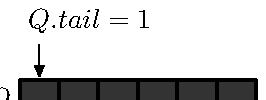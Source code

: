 input TEX;

vardef texlabel@#(expr strname, pos) text p =
	label@#(TEX(strname), pos) p
enddef;

vardef mathlabel@#(expr strname, pos) text p =
	label@#(TEX("$" & strname & "$"), pos) p
enddef;

% A start at 1
vardef enqueue(suffix Q)(expr x) :=
	save tail,head;
	numeric oldtail, tail, head;
	oldtail := Q.tail;
	tail := Q.tail;
	head := Q.head;

	if tail = Q.max_len:
		tail := 1;
	else:
		tail := tail + 1;
	fi;

	exitif tail = head;


	Q[oldtail] := x;
	Q.tail := tail;
enddef;

vardef dequeue(suffix Q) :=
	save tail,head;
	numeric tail, head;
	tail := Q.tail;
	head := Q.head;

	exitif tail = head;

	if head = Q.max_len:
		Q.head := 1;
	else:
		head := head + 1;
		Q.head := head;
	fi;
enddef;

vardef img_queue(suffix Q) :=
image(
	numeric gsize;
	gsize := .5cm;

	path pelement;
	pelement := unitsquare shifted(-0.5,-0.5) scaled gsize;
	mathlabel("Q", (0,0));
	mathlabel.rt("Q.head = " & decimal(Q.head), (Q.head-0.5, -2) scaled gsize);
	drawarrow ((Q.head, -1.4)--(Q.head,-0.6)) scaled gsize;
	mathlabel.rt("Q.tail = " & decimal(Q.tail), (Q.tail-0.5,  2) scaled gsize);
	drawarrow ((Q.tail,  1.4)--(Q.tail, 0.6)) scaled gsize;
	for i = 1 upto Q.max_len:
		boolean has_ele;
		if Q.head < Q.tail:
			if (Q.head <= i) and (i < Q.tail):
				has_ele := true;
			else:
				has_ele := false;
			fi;
		elseif Q.tail < Q.head:
			if (Q.tail <= i) and (i < Q.head):
				has_ele := false;
			else:
				has_ele := true;
			fi;
		else:	% Q.tail = Q.head
			has_ele := false;
		fi;

		pair elepos, idxpos;
		elepos := (i, 0) scaled gsize;
		idxpos := (i, 1) scaled gsize;

		color bkcolor;
		if has_ele:
			bkcolor := 0.8 white;
		else:
			bkcolor := 0.2 white;
		fi;
		fill (pelement shifted elepos) withcolor bkcolor;
		draw (pelement shifted elepos) withcolor black withpen (pencircle scaled 0.1 scaled gsize);

		if has_ele:
			mathlabel(decimal(Q[i]), elepos);
		fi;

		%mathlabel(decimal(i), idxpos); %container idx
	endfor;
)
enddef;

vardef imgTenOneThree(expr idx) :=
image(
	numeric Q[];
	numeric Q.head, Q.tail, Q.max_len;
	Q.head := 1;	% data length
	Q.tail := 1;
	Q.max_len := 6;	% container length

	numeric cnt;
	cnt := 1;

	if idx = cnt:
		draw img_queue(Q);
	fi;
	cnt := cnt + 1;

	enqueue(Q)(4);

	if idx = cnt:
		draw img_queue(Q);
	fi;
	cnt := cnt + 1;

	enqueue(Q)(1);

	if idx = cnt:
		draw img_queue(Q);
	fi;
	cnt := cnt + 1;

	enqueue(Q)(3);

	if idx = cnt:
		draw img_queue(Q);
	fi;
	cnt := cnt + 1;

	dequeue(Q);

	if idx = cnt:
		draw img_queue(Q);
	fi;
	cnt := cnt + 1;

	enqueue(Q)(8);

	if idx = cnt:
		draw img_queue(Q);
	fi;
	cnt := cnt + 1;

	dequeue(Q);

	if idx = cnt:
		draw img_queue(Q);
	fi;
	cnt := cnt + 1;
)
enddef;

beginfig(1);
	draw imgTenOneThree(1);
endfig;

beginfig(2);
	draw imgTenOneThree(2);
endfig;

beginfig(3);
	draw imgTenOneThree(3);
endfig;

beginfig(4);
	draw imgTenOneThree(4);
endfig;

beginfig(5);
	draw imgTenOneThree(5);
endfig;

beginfig(6);
	draw imgTenOneThree(6);
endfig;

beginfig(7);
	draw imgTenOneThree(7);
endfig;

end;
